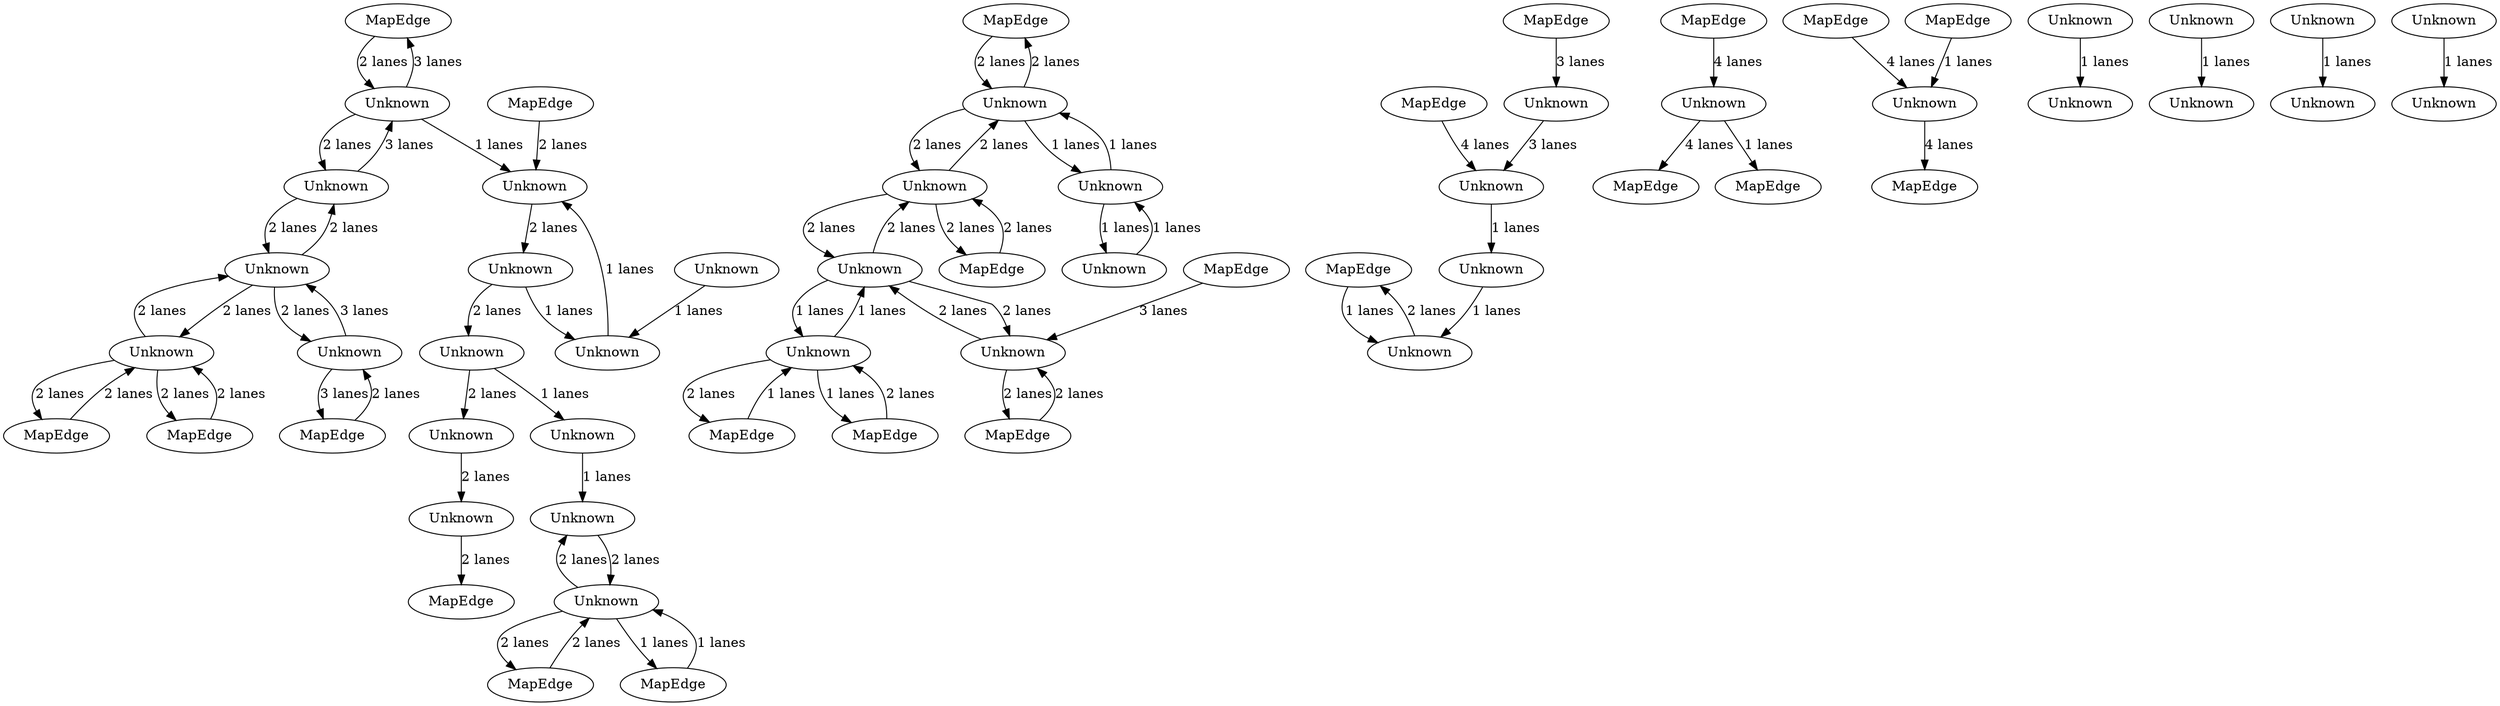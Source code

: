 digraph {
    0 [ label = "MapEdge" ]
    1 [ label = "MapEdge" ]
    2 [ label = "MapEdge" ]
    3 [ label = "MapEdge" ]
    4 [ label = "MapEdge" ]
    5 [ label = "MapEdge" ]
    6 [ label = "Unknown" ]
    7 [ label = "MapEdge" ]
    8 [ label = "MapEdge" ]
    9 [ label = "MapEdge" ]
    10 [ label = "Unknown" ]
    11 [ label = "Unknown" ]
    12 [ label = "Unknown" ]
    13 [ label = "Unknown" ]
    14 [ label = "MapEdge" ]
    15 [ label = "Unknown" ]
    16 [ label = "Unknown" ]
    17 [ label = "MapEdge" ]
    18 [ label = "Unknown" ]
    19 [ label = "MapEdge" ]
    20 [ label = "Unknown" ]
    21 [ label = "MapEdge" ]
    22 [ label = "Unknown" ]
    23 [ label = "Unknown" ]
    24 [ label = "MapEdge" ]
    25 [ label = "MapEdge" ]
    26 [ label = "MapEdge" ]
    27 [ label = "Unknown" ]
    28 [ label = "Unknown" ]
    29 [ label = "Unknown" ]
    30 [ label = "MapEdge" ]
    31 [ label = "Unknown" ]
    32 [ label = "Unknown" ]
    33 [ label = "Unknown" ]
    34 [ label = "MapEdge" ]
    35 [ label = "Unknown" ]
    36 [ label = "MapEdge" ]
    37 [ label = "Unknown" ]
    38 [ label = "Unknown" ]
    39 [ label = "MapEdge" ]
    40 [ label = "Unknown" ]
    41 [ label = "Unknown" ]
    42 [ label = "Unknown" ]
    43 [ label = "MapEdge" ]
    44 [ label = "Unknown" ]
    45 [ label = "Unknown" ]
    46 [ label = "Unknown" ]
    47 [ label = "Unknown" ]
    48 [ label = "Unknown" ]
    49 [ label = "Unknown" ]
    50 [ label = "MapEdge" ]
    51 [ label = "Unknown" ]
    52 [ label = "Unknown" ]
    53 [ label = "Unknown" ]
    54 [ label = "Unknown" ]
    55 [ label = "Unknown" ]
    56 [ label = "Unknown" ]
    57 [ label = "Unknown" ]
    58 [ label = "MapEdge" ]
    6 -> 8 [ label = "1 lanes" ]
    35 -> 5 [ label = "4 lanes" ]
    10 -> 3 [ label = "2 lanes" ]
    3 -> 10 [ label = "1 lanes" ]
    4 -> 6 [ label = "4 lanes" ]
    11 -> 33 [ label = "1 lanes" ]
    40 -> 39 [ label = "3 lanes" ]
    39 -> 40 [ label = "2 lanes" ]
    34 -> 15 [ label = "3 lanes" ]
    6 -> 7 [ label = "4 lanes" ]
    43 -> 16 [ label = "1 lanes" ]
    16 -> 43 [ label = "1 lanes" ]
    21 -> 20 [ label = "2 lanes" ]
    20 -> 21 [ label = "2 lanes" ]
    2 -> 22 [ label = "3 lanes" ]
    22 -> 24 [ label = "2 lanes" ]
    24 -> 22 [ label = "2 lanes" ]
    23 -> 44 [ label = "2 lanes" ]
    44 -> 23 [ label = "2 lanes" ]
    44 -> 22 [ label = "2 lanes" ]
    22 -> 44 [ label = "2 lanes" ]
    54 -> 57 [ label = "1 lanes" ]
    57 -> 54 [ label = "1 lanes" ]
    29 -> 28 [ label = "2 lanes" ]
    51 -> 19 [ label = "2 lanes" ]
    19 -> 51 [ label = "1 lanes" ]
    37 -> 18 [ label = "1 lanes" ]
    32 -> 0 [ label = "3 lanes" ]
    0 -> 32 [ label = "2 lanes" ]
    45 -> 32 [ label = "3 lanes" ]
    32 -> 45 [ label = "2 lanes" ]
    33 -> 10 [ label = "1 lanes" ]
    15 -> 11 [ label = "3 lanes" ]
    28 -> 50 [ label = "2 lanes" ]
    36 -> 35 [ label = "1 lanes" ]
    30 -> 51 [ label = "2 lanes" ]
    51 -> 30 [ label = "1 lanes" ]
    31 -> 37 [ label = "1 lanes" ]
    16 -> 17 [ label = "2 lanes" ]
    17 -> 16 [ label = "2 lanes" ]
    26 -> 20 [ label = "2 lanes" ]
    20 -> 26 [ label = "2 lanes" ]
    23 -> 27 [ label = "2 lanes" ]
    27 -> 23 [ label = "2 lanes" ]
    25 -> 23 [ label = "2 lanes" ]
    23 -> 25 [ label = "2 lanes" ]
    27 -> 1 [ label = "2 lanes" ]
    1 -> 27 [ label = "2 lanes" ]
    31 -> 29 [ label = "2 lanes" ]
    42 -> 31 [ label = "2 lanes" ]
    12 -> 42 [ label = "2 lanes" ]
    41 -> 12 [ label = "1 lanes" ]
    38 -> 41 [ label = "1 lanes" ]
    42 -> 41 [ label = "1 lanes" ]
    58 -> 12 [ label = "2 lanes" ]
    51 -> 44 [ label = "1 lanes" ]
    44 -> 51 [ label = "1 lanes" ]
    20 -> 13 [ label = "2 lanes" ]
    13 -> 20 [ label = "2 lanes" ]
    14 -> 11 [ label = "4 lanes" ]
    13 -> 45 [ label = "2 lanes" ]
    45 -> 13 [ label = "2 lanes" ]
    13 -> 40 [ label = "2 lanes" ]
    40 -> 13 [ label = "3 lanes" ]
    48 -> 46 [ label = "1 lanes" ]
    47 -> 49 [ label = "1 lanes" ]
    52 -> 53 [ label = "1 lanes" ]
    9 -> 35 [ label = "4 lanes" ]
    27 -> 54 [ label = "1 lanes" ]
    54 -> 27 [ label = "1 lanes" ]
    55 -> 56 [ label = "1 lanes" ]
    16 -> 18 [ label = "2 lanes" ]
    18 -> 16 [ label = "2 lanes" ]
    32 -> 12 [ label = "1 lanes" ]
}
